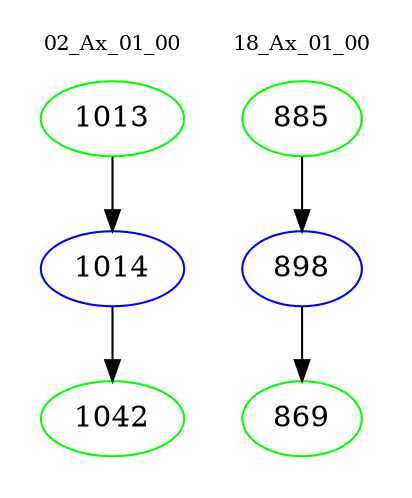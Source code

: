 digraph{
subgraph cluster_0 {
color = white
label = "02_Ax_01_00";
fontsize=10;
T0_1013 [label="1013", color="green"]
T0_1013 -> T0_1014 [color="black"]
T0_1014 [label="1014", color="blue"]
T0_1014 -> T0_1042 [color="black"]
T0_1042 [label="1042", color="green"]
}
subgraph cluster_1 {
color = white
label = "18_Ax_01_00";
fontsize=10;
T1_885 [label="885", color="green"]
T1_885 -> T1_898 [color="black"]
T1_898 [label="898", color="blue"]
T1_898 -> T1_869 [color="black"]
T1_869 [label="869", color="green"]
}
}
